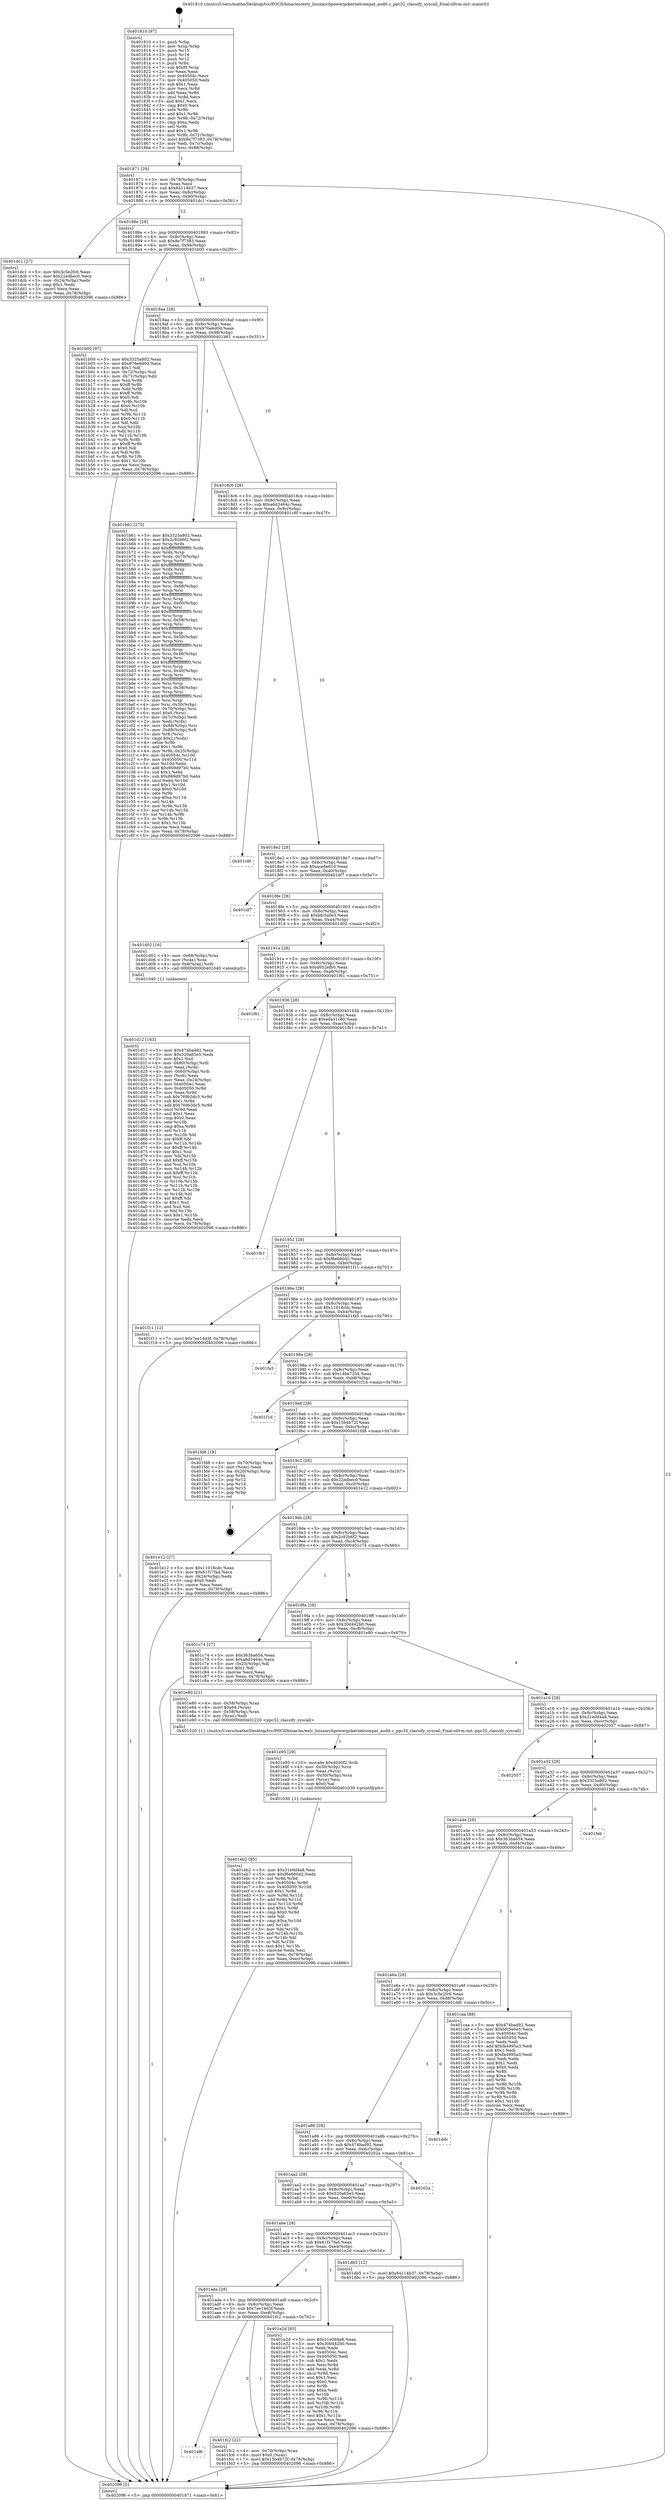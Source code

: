 digraph "0x401810" {
  label = "0x401810 (/mnt/c/Users/mathe/Desktop/tcc/POCII/binaries/extr_linuxarchpowerpckernelcompat_audit.c_ppc32_classify_syscall_Final-ollvm.out::main(0))"
  labelloc = "t"
  node[shape=record]

  Entry [label="",width=0.3,height=0.3,shape=circle,fillcolor=black,style=filled]
  "0x401871" [label="{
     0x401871 [29]\l
     | [instrs]\l
     &nbsp;&nbsp;0x401871 \<+3\>: mov -0x78(%rbp),%eax\l
     &nbsp;&nbsp;0x401874 \<+2\>: mov %eax,%ecx\l
     &nbsp;&nbsp;0x401876 \<+6\>: sub $0x84114b37,%ecx\l
     &nbsp;&nbsp;0x40187c \<+6\>: mov %eax,-0x8c(%rbp)\l
     &nbsp;&nbsp;0x401882 \<+6\>: mov %ecx,-0x90(%rbp)\l
     &nbsp;&nbsp;0x401888 \<+6\>: je 0000000000401dc1 \<main+0x5b1\>\l
  }"]
  "0x401dc1" [label="{
     0x401dc1 [27]\l
     | [instrs]\l
     &nbsp;&nbsp;0x401dc1 \<+5\>: mov $0x3c5e2fc6,%eax\l
     &nbsp;&nbsp;0x401dc6 \<+5\>: mov $0x22edbec0,%ecx\l
     &nbsp;&nbsp;0x401dcb \<+3\>: mov -0x24(%rbp),%edx\l
     &nbsp;&nbsp;0x401dce \<+3\>: cmp $0x1,%edx\l
     &nbsp;&nbsp;0x401dd1 \<+3\>: cmovl %ecx,%eax\l
     &nbsp;&nbsp;0x401dd4 \<+3\>: mov %eax,-0x78(%rbp)\l
     &nbsp;&nbsp;0x401dd7 \<+5\>: jmp 0000000000402096 \<main+0x886\>\l
  }"]
  "0x40188e" [label="{
     0x40188e [28]\l
     | [instrs]\l
     &nbsp;&nbsp;0x40188e \<+5\>: jmp 0000000000401893 \<main+0x83\>\l
     &nbsp;&nbsp;0x401893 \<+6\>: mov -0x8c(%rbp),%eax\l
     &nbsp;&nbsp;0x401899 \<+5\>: sub $0x8e7f7383,%eax\l
     &nbsp;&nbsp;0x40189e \<+6\>: mov %eax,-0x94(%rbp)\l
     &nbsp;&nbsp;0x4018a4 \<+6\>: je 0000000000401b00 \<main+0x2f0\>\l
  }"]
  Exit [label="",width=0.3,height=0.3,shape=circle,fillcolor=black,style=filled,peripheries=2]
  "0x401b00" [label="{
     0x401b00 [97]\l
     | [instrs]\l
     &nbsp;&nbsp;0x401b00 \<+5\>: mov $0x3325a802,%eax\l
     &nbsp;&nbsp;0x401b05 \<+5\>: mov $0x976e6d0d,%ecx\l
     &nbsp;&nbsp;0x401b0a \<+2\>: mov $0x1,%dl\l
     &nbsp;&nbsp;0x401b0c \<+4\>: mov -0x72(%rbp),%sil\l
     &nbsp;&nbsp;0x401b10 \<+4\>: mov -0x71(%rbp),%dil\l
     &nbsp;&nbsp;0x401b14 \<+3\>: mov %sil,%r8b\l
     &nbsp;&nbsp;0x401b17 \<+4\>: xor $0xff,%r8b\l
     &nbsp;&nbsp;0x401b1b \<+3\>: mov %dil,%r9b\l
     &nbsp;&nbsp;0x401b1e \<+4\>: xor $0xff,%r9b\l
     &nbsp;&nbsp;0x401b22 \<+3\>: xor $0x0,%dl\l
     &nbsp;&nbsp;0x401b25 \<+3\>: mov %r8b,%r10b\l
     &nbsp;&nbsp;0x401b28 \<+4\>: and $0x0,%r10b\l
     &nbsp;&nbsp;0x401b2c \<+3\>: and %dl,%sil\l
     &nbsp;&nbsp;0x401b2f \<+3\>: mov %r9b,%r11b\l
     &nbsp;&nbsp;0x401b32 \<+4\>: and $0x0,%r11b\l
     &nbsp;&nbsp;0x401b36 \<+3\>: and %dl,%dil\l
     &nbsp;&nbsp;0x401b39 \<+3\>: or %sil,%r10b\l
     &nbsp;&nbsp;0x401b3c \<+3\>: or %dil,%r11b\l
     &nbsp;&nbsp;0x401b3f \<+3\>: xor %r11b,%r10b\l
     &nbsp;&nbsp;0x401b42 \<+3\>: or %r9b,%r8b\l
     &nbsp;&nbsp;0x401b45 \<+4\>: xor $0xff,%r8b\l
     &nbsp;&nbsp;0x401b49 \<+3\>: or $0x0,%dl\l
     &nbsp;&nbsp;0x401b4c \<+3\>: and %dl,%r8b\l
     &nbsp;&nbsp;0x401b4f \<+3\>: or %r8b,%r10b\l
     &nbsp;&nbsp;0x401b52 \<+4\>: test $0x1,%r10b\l
     &nbsp;&nbsp;0x401b56 \<+3\>: cmovne %ecx,%eax\l
     &nbsp;&nbsp;0x401b59 \<+3\>: mov %eax,-0x78(%rbp)\l
     &nbsp;&nbsp;0x401b5c \<+5\>: jmp 0000000000402096 \<main+0x886\>\l
  }"]
  "0x4018aa" [label="{
     0x4018aa [28]\l
     | [instrs]\l
     &nbsp;&nbsp;0x4018aa \<+5\>: jmp 00000000004018af \<main+0x9f\>\l
     &nbsp;&nbsp;0x4018af \<+6\>: mov -0x8c(%rbp),%eax\l
     &nbsp;&nbsp;0x4018b5 \<+5\>: sub $0x976e6d0d,%eax\l
     &nbsp;&nbsp;0x4018ba \<+6\>: mov %eax,-0x98(%rbp)\l
     &nbsp;&nbsp;0x4018c0 \<+6\>: je 0000000000401b61 \<main+0x351\>\l
  }"]
  "0x402096" [label="{
     0x402096 [5]\l
     | [instrs]\l
     &nbsp;&nbsp;0x402096 \<+5\>: jmp 0000000000401871 \<main+0x61\>\l
  }"]
  "0x401810" [label="{
     0x401810 [97]\l
     | [instrs]\l
     &nbsp;&nbsp;0x401810 \<+1\>: push %rbp\l
     &nbsp;&nbsp;0x401811 \<+3\>: mov %rsp,%rbp\l
     &nbsp;&nbsp;0x401814 \<+2\>: push %r15\l
     &nbsp;&nbsp;0x401816 \<+2\>: push %r14\l
     &nbsp;&nbsp;0x401818 \<+2\>: push %r12\l
     &nbsp;&nbsp;0x40181a \<+1\>: push %rbx\l
     &nbsp;&nbsp;0x40181b \<+7\>: sub $0xf0,%rsp\l
     &nbsp;&nbsp;0x401822 \<+2\>: xor %eax,%eax\l
     &nbsp;&nbsp;0x401824 \<+7\>: mov 0x40504c,%ecx\l
     &nbsp;&nbsp;0x40182b \<+7\>: mov 0x405050,%edx\l
     &nbsp;&nbsp;0x401832 \<+3\>: sub $0x1,%eax\l
     &nbsp;&nbsp;0x401835 \<+3\>: mov %ecx,%r8d\l
     &nbsp;&nbsp;0x401838 \<+3\>: add %eax,%r8d\l
     &nbsp;&nbsp;0x40183b \<+4\>: imul %r8d,%ecx\l
     &nbsp;&nbsp;0x40183f \<+3\>: and $0x1,%ecx\l
     &nbsp;&nbsp;0x401842 \<+3\>: cmp $0x0,%ecx\l
     &nbsp;&nbsp;0x401845 \<+4\>: sete %r9b\l
     &nbsp;&nbsp;0x401849 \<+4\>: and $0x1,%r9b\l
     &nbsp;&nbsp;0x40184d \<+4\>: mov %r9b,-0x72(%rbp)\l
     &nbsp;&nbsp;0x401851 \<+3\>: cmp $0xa,%edx\l
     &nbsp;&nbsp;0x401854 \<+4\>: setl %r9b\l
     &nbsp;&nbsp;0x401858 \<+4\>: and $0x1,%r9b\l
     &nbsp;&nbsp;0x40185c \<+4\>: mov %r9b,-0x71(%rbp)\l
     &nbsp;&nbsp;0x401860 \<+7\>: movl $0x8e7f7383,-0x78(%rbp)\l
     &nbsp;&nbsp;0x401867 \<+3\>: mov %edi,-0x7c(%rbp)\l
     &nbsp;&nbsp;0x40186a \<+7\>: mov %rsi,-0x88(%rbp)\l
  }"]
  "0x401af6" [label="{
     0x401af6\l
  }", style=dashed]
  "0x401b61" [label="{
     0x401b61 [275]\l
     | [instrs]\l
     &nbsp;&nbsp;0x401b61 \<+5\>: mov $0x3325a802,%eax\l
     &nbsp;&nbsp;0x401b66 \<+5\>: mov $0x2c92b6f2,%ecx\l
     &nbsp;&nbsp;0x401b6b \<+3\>: mov %rsp,%rdx\l
     &nbsp;&nbsp;0x401b6e \<+4\>: add $0xfffffffffffffff0,%rdx\l
     &nbsp;&nbsp;0x401b72 \<+3\>: mov %rdx,%rsp\l
     &nbsp;&nbsp;0x401b75 \<+4\>: mov %rdx,-0x70(%rbp)\l
     &nbsp;&nbsp;0x401b79 \<+3\>: mov %rsp,%rdx\l
     &nbsp;&nbsp;0x401b7c \<+4\>: add $0xfffffffffffffff0,%rdx\l
     &nbsp;&nbsp;0x401b80 \<+3\>: mov %rdx,%rsp\l
     &nbsp;&nbsp;0x401b83 \<+3\>: mov %rsp,%rsi\l
     &nbsp;&nbsp;0x401b86 \<+4\>: add $0xfffffffffffffff0,%rsi\l
     &nbsp;&nbsp;0x401b8a \<+3\>: mov %rsi,%rsp\l
     &nbsp;&nbsp;0x401b8d \<+4\>: mov %rsi,-0x68(%rbp)\l
     &nbsp;&nbsp;0x401b91 \<+3\>: mov %rsp,%rsi\l
     &nbsp;&nbsp;0x401b94 \<+4\>: add $0xfffffffffffffff0,%rsi\l
     &nbsp;&nbsp;0x401b98 \<+3\>: mov %rsi,%rsp\l
     &nbsp;&nbsp;0x401b9b \<+4\>: mov %rsi,-0x60(%rbp)\l
     &nbsp;&nbsp;0x401b9f \<+3\>: mov %rsp,%rsi\l
     &nbsp;&nbsp;0x401ba2 \<+4\>: add $0xfffffffffffffff0,%rsi\l
     &nbsp;&nbsp;0x401ba6 \<+3\>: mov %rsi,%rsp\l
     &nbsp;&nbsp;0x401ba9 \<+4\>: mov %rsi,-0x58(%rbp)\l
     &nbsp;&nbsp;0x401bad \<+3\>: mov %rsp,%rsi\l
     &nbsp;&nbsp;0x401bb0 \<+4\>: add $0xfffffffffffffff0,%rsi\l
     &nbsp;&nbsp;0x401bb4 \<+3\>: mov %rsi,%rsp\l
     &nbsp;&nbsp;0x401bb7 \<+4\>: mov %rsi,-0x50(%rbp)\l
     &nbsp;&nbsp;0x401bbb \<+3\>: mov %rsp,%rsi\l
     &nbsp;&nbsp;0x401bbe \<+4\>: add $0xfffffffffffffff0,%rsi\l
     &nbsp;&nbsp;0x401bc2 \<+3\>: mov %rsi,%rsp\l
     &nbsp;&nbsp;0x401bc5 \<+4\>: mov %rsi,-0x48(%rbp)\l
     &nbsp;&nbsp;0x401bc9 \<+3\>: mov %rsp,%rsi\l
     &nbsp;&nbsp;0x401bcc \<+4\>: add $0xfffffffffffffff0,%rsi\l
     &nbsp;&nbsp;0x401bd0 \<+3\>: mov %rsi,%rsp\l
     &nbsp;&nbsp;0x401bd3 \<+4\>: mov %rsi,-0x40(%rbp)\l
     &nbsp;&nbsp;0x401bd7 \<+3\>: mov %rsp,%rsi\l
     &nbsp;&nbsp;0x401bda \<+4\>: add $0xfffffffffffffff0,%rsi\l
     &nbsp;&nbsp;0x401bde \<+3\>: mov %rsi,%rsp\l
     &nbsp;&nbsp;0x401be1 \<+4\>: mov %rsi,-0x38(%rbp)\l
     &nbsp;&nbsp;0x401be5 \<+3\>: mov %rsp,%rsi\l
     &nbsp;&nbsp;0x401be8 \<+4\>: add $0xfffffffffffffff0,%rsi\l
     &nbsp;&nbsp;0x401bec \<+3\>: mov %rsi,%rsp\l
     &nbsp;&nbsp;0x401bef \<+4\>: mov %rsi,-0x30(%rbp)\l
     &nbsp;&nbsp;0x401bf3 \<+4\>: mov -0x70(%rbp),%rsi\l
     &nbsp;&nbsp;0x401bf7 \<+6\>: movl $0x0,(%rsi)\l
     &nbsp;&nbsp;0x401bfd \<+3\>: mov -0x7c(%rbp),%edi\l
     &nbsp;&nbsp;0x401c00 \<+2\>: mov %edi,(%rdx)\l
     &nbsp;&nbsp;0x401c02 \<+4\>: mov -0x68(%rbp),%rsi\l
     &nbsp;&nbsp;0x401c06 \<+7\>: mov -0x88(%rbp),%r8\l
     &nbsp;&nbsp;0x401c0d \<+3\>: mov %r8,(%rsi)\l
     &nbsp;&nbsp;0x401c10 \<+3\>: cmpl $0x2,(%rdx)\l
     &nbsp;&nbsp;0x401c13 \<+4\>: setne %r9b\l
     &nbsp;&nbsp;0x401c17 \<+4\>: and $0x1,%r9b\l
     &nbsp;&nbsp;0x401c1b \<+4\>: mov %r9b,-0x25(%rbp)\l
     &nbsp;&nbsp;0x401c1f \<+8\>: mov 0x40504c,%r10d\l
     &nbsp;&nbsp;0x401c27 \<+8\>: mov 0x405050,%r11d\l
     &nbsp;&nbsp;0x401c2f \<+3\>: mov %r10d,%ebx\l
     &nbsp;&nbsp;0x401c32 \<+6\>: add $0x869d97b0,%ebx\l
     &nbsp;&nbsp;0x401c38 \<+3\>: sub $0x1,%ebx\l
     &nbsp;&nbsp;0x401c3b \<+6\>: sub $0x869d97b0,%ebx\l
     &nbsp;&nbsp;0x401c41 \<+4\>: imul %ebx,%r10d\l
     &nbsp;&nbsp;0x401c45 \<+4\>: and $0x1,%r10d\l
     &nbsp;&nbsp;0x401c49 \<+4\>: cmp $0x0,%r10d\l
     &nbsp;&nbsp;0x401c4d \<+4\>: sete %r9b\l
     &nbsp;&nbsp;0x401c51 \<+4\>: cmp $0xa,%r11d\l
     &nbsp;&nbsp;0x401c55 \<+4\>: setl %r14b\l
     &nbsp;&nbsp;0x401c59 \<+3\>: mov %r9b,%r15b\l
     &nbsp;&nbsp;0x401c5c \<+3\>: and %r14b,%r15b\l
     &nbsp;&nbsp;0x401c5f \<+3\>: xor %r14b,%r9b\l
     &nbsp;&nbsp;0x401c62 \<+3\>: or %r9b,%r15b\l
     &nbsp;&nbsp;0x401c65 \<+4\>: test $0x1,%r15b\l
     &nbsp;&nbsp;0x401c69 \<+3\>: cmovne %ecx,%eax\l
     &nbsp;&nbsp;0x401c6c \<+3\>: mov %eax,-0x78(%rbp)\l
     &nbsp;&nbsp;0x401c6f \<+5\>: jmp 0000000000402096 \<main+0x886\>\l
  }"]
  "0x4018c6" [label="{
     0x4018c6 [28]\l
     | [instrs]\l
     &nbsp;&nbsp;0x4018c6 \<+5\>: jmp 00000000004018cb \<main+0xbb\>\l
     &nbsp;&nbsp;0x4018cb \<+6\>: mov -0x8c(%rbp),%eax\l
     &nbsp;&nbsp;0x4018d1 \<+5\>: sub $0xa6d3464c,%eax\l
     &nbsp;&nbsp;0x4018d6 \<+6\>: mov %eax,-0x9c(%rbp)\l
     &nbsp;&nbsp;0x4018dc \<+6\>: je 0000000000401c8f \<main+0x47f\>\l
  }"]
  "0x401fc2" [label="{
     0x401fc2 [22]\l
     | [instrs]\l
     &nbsp;&nbsp;0x401fc2 \<+4\>: mov -0x70(%rbp),%rax\l
     &nbsp;&nbsp;0x401fc6 \<+6\>: movl $0x0,(%rax)\l
     &nbsp;&nbsp;0x401fcc \<+7\>: movl $0x15b4b72f,-0x78(%rbp)\l
     &nbsp;&nbsp;0x401fd3 \<+5\>: jmp 0000000000402096 \<main+0x886\>\l
  }"]
  "0x401eb2" [label="{
     0x401eb2 [95]\l
     | [instrs]\l
     &nbsp;&nbsp;0x401eb2 \<+5\>: mov $0x31e0d4a8,%esi\l
     &nbsp;&nbsp;0x401eb7 \<+5\>: mov $0xf6e66042,%edx\l
     &nbsp;&nbsp;0x401ebc \<+3\>: xor %r8d,%r8d\l
     &nbsp;&nbsp;0x401ebf \<+8\>: mov 0x40504c,%r9d\l
     &nbsp;&nbsp;0x401ec7 \<+8\>: mov 0x405050,%r10d\l
     &nbsp;&nbsp;0x401ecf \<+4\>: sub $0x1,%r8d\l
     &nbsp;&nbsp;0x401ed3 \<+3\>: mov %r9d,%r11d\l
     &nbsp;&nbsp;0x401ed6 \<+3\>: add %r8d,%r11d\l
     &nbsp;&nbsp;0x401ed9 \<+4\>: imul %r11d,%r9d\l
     &nbsp;&nbsp;0x401edd \<+4\>: and $0x1,%r9d\l
     &nbsp;&nbsp;0x401ee1 \<+4\>: cmp $0x0,%r9d\l
     &nbsp;&nbsp;0x401ee5 \<+3\>: sete %bl\l
     &nbsp;&nbsp;0x401ee8 \<+4\>: cmp $0xa,%r10d\l
     &nbsp;&nbsp;0x401eec \<+4\>: setl %r14b\l
     &nbsp;&nbsp;0x401ef0 \<+3\>: mov %bl,%r15b\l
     &nbsp;&nbsp;0x401ef3 \<+3\>: and %r14b,%r15b\l
     &nbsp;&nbsp;0x401ef6 \<+3\>: xor %r14b,%bl\l
     &nbsp;&nbsp;0x401ef9 \<+3\>: or %bl,%r15b\l
     &nbsp;&nbsp;0x401efc \<+4\>: test $0x1,%r15b\l
     &nbsp;&nbsp;0x401f00 \<+3\>: cmovne %edx,%esi\l
     &nbsp;&nbsp;0x401f03 \<+3\>: mov %esi,-0x78(%rbp)\l
     &nbsp;&nbsp;0x401f06 \<+6\>: mov %eax,-0xec(%rbp)\l
     &nbsp;&nbsp;0x401f0c \<+5\>: jmp 0000000000402096 \<main+0x886\>\l
  }"]
  "0x401c8f" [label="{
     0x401c8f\l
  }", style=dashed]
  "0x4018e2" [label="{
     0x4018e2 [28]\l
     | [instrs]\l
     &nbsp;&nbsp;0x4018e2 \<+5\>: jmp 00000000004018e7 \<main+0xd7\>\l
     &nbsp;&nbsp;0x4018e7 \<+6\>: mov -0x8c(%rbp),%eax\l
     &nbsp;&nbsp;0x4018ed \<+5\>: sub $0xace8e610,%eax\l
     &nbsp;&nbsp;0x4018f2 \<+6\>: mov %eax,-0xa0(%rbp)\l
     &nbsp;&nbsp;0x4018f8 \<+6\>: je 0000000000401df7 \<main+0x5e7\>\l
  }"]
  "0x401e95" [label="{
     0x401e95 [29]\l
     | [instrs]\l
     &nbsp;&nbsp;0x401e95 \<+10\>: movabs $0x4030f2,%rdi\l
     &nbsp;&nbsp;0x401e9f \<+4\>: mov -0x50(%rbp),%rcx\l
     &nbsp;&nbsp;0x401ea3 \<+2\>: mov %eax,(%rcx)\l
     &nbsp;&nbsp;0x401ea5 \<+4\>: mov -0x50(%rbp),%rcx\l
     &nbsp;&nbsp;0x401ea9 \<+2\>: mov (%rcx),%esi\l
     &nbsp;&nbsp;0x401eab \<+2\>: mov $0x0,%al\l
     &nbsp;&nbsp;0x401ead \<+5\>: call 0000000000401030 \<printf@plt\>\l
     | [calls]\l
     &nbsp;&nbsp;0x401030 \{1\} (unknown)\l
  }"]
  "0x401df7" [label="{
     0x401df7\l
  }", style=dashed]
  "0x4018fe" [label="{
     0x4018fe [28]\l
     | [instrs]\l
     &nbsp;&nbsp;0x4018fe \<+5\>: jmp 0000000000401903 \<main+0xf3\>\l
     &nbsp;&nbsp;0x401903 \<+6\>: mov -0x8c(%rbp),%eax\l
     &nbsp;&nbsp;0x401909 \<+5\>: sub $0xbfc5a0e5,%eax\l
     &nbsp;&nbsp;0x40190e \<+6\>: mov %eax,-0xa4(%rbp)\l
     &nbsp;&nbsp;0x401914 \<+6\>: je 0000000000401d02 \<main+0x4f2\>\l
  }"]
  "0x401ada" [label="{
     0x401ada [28]\l
     | [instrs]\l
     &nbsp;&nbsp;0x401ada \<+5\>: jmp 0000000000401adf \<main+0x2cf\>\l
     &nbsp;&nbsp;0x401adf \<+6\>: mov -0x8c(%rbp),%eax\l
     &nbsp;&nbsp;0x401ae5 \<+5\>: sub $0x7ee14d3f,%eax\l
     &nbsp;&nbsp;0x401aea \<+6\>: mov %eax,-0xe8(%rbp)\l
     &nbsp;&nbsp;0x401af0 \<+6\>: je 0000000000401fc2 \<main+0x7b2\>\l
  }"]
  "0x401d02" [label="{
     0x401d02 [16]\l
     | [instrs]\l
     &nbsp;&nbsp;0x401d02 \<+4\>: mov -0x68(%rbp),%rax\l
     &nbsp;&nbsp;0x401d06 \<+3\>: mov (%rax),%rax\l
     &nbsp;&nbsp;0x401d09 \<+4\>: mov 0x8(%rax),%rdi\l
     &nbsp;&nbsp;0x401d0d \<+5\>: call 0000000000401040 \<atoi@plt\>\l
     | [calls]\l
     &nbsp;&nbsp;0x401040 \{1\} (unknown)\l
  }"]
  "0x40191a" [label="{
     0x40191a [28]\l
     | [instrs]\l
     &nbsp;&nbsp;0x40191a \<+5\>: jmp 000000000040191f \<main+0x10f\>\l
     &nbsp;&nbsp;0x40191f \<+6\>: mov -0x8c(%rbp),%eax\l
     &nbsp;&nbsp;0x401925 \<+5\>: sub $0xd652efb0,%eax\l
     &nbsp;&nbsp;0x40192a \<+6\>: mov %eax,-0xa8(%rbp)\l
     &nbsp;&nbsp;0x401930 \<+6\>: je 0000000000401f61 \<main+0x751\>\l
  }"]
  "0x401e2d" [label="{
     0x401e2d [83]\l
     | [instrs]\l
     &nbsp;&nbsp;0x401e2d \<+5\>: mov $0x31e0d4a8,%eax\l
     &nbsp;&nbsp;0x401e32 \<+5\>: mov $0x30d442b0,%ecx\l
     &nbsp;&nbsp;0x401e37 \<+2\>: xor %edx,%edx\l
     &nbsp;&nbsp;0x401e39 \<+7\>: mov 0x40504c,%esi\l
     &nbsp;&nbsp;0x401e40 \<+7\>: mov 0x405050,%edi\l
     &nbsp;&nbsp;0x401e47 \<+3\>: sub $0x1,%edx\l
     &nbsp;&nbsp;0x401e4a \<+3\>: mov %esi,%r8d\l
     &nbsp;&nbsp;0x401e4d \<+3\>: add %edx,%r8d\l
     &nbsp;&nbsp;0x401e50 \<+4\>: imul %r8d,%esi\l
     &nbsp;&nbsp;0x401e54 \<+3\>: and $0x1,%esi\l
     &nbsp;&nbsp;0x401e57 \<+3\>: cmp $0x0,%esi\l
     &nbsp;&nbsp;0x401e5a \<+4\>: sete %r9b\l
     &nbsp;&nbsp;0x401e5e \<+3\>: cmp $0xa,%edi\l
     &nbsp;&nbsp;0x401e61 \<+4\>: setl %r10b\l
     &nbsp;&nbsp;0x401e65 \<+3\>: mov %r9b,%r11b\l
     &nbsp;&nbsp;0x401e68 \<+3\>: and %r10b,%r11b\l
     &nbsp;&nbsp;0x401e6b \<+3\>: xor %r10b,%r9b\l
     &nbsp;&nbsp;0x401e6e \<+3\>: or %r9b,%r11b\l
     &nbsp;&nbsp;0x401e71 \<+4\>: test $0x1,%r11b\l
     &nbsp;&nbsp;0x401e75 \<+3\>: cmovne %ecx,%eax\l
     &nbsp;&nbsp;0x401e78 \<+3\>: mov %eax,-0x78(%rbp)\l
     &nbsp;&nbsp;0x401e7b \<+5\>: jmp 0000000000402096 \<main+0x886\>\l
  }"]
  "0x401f61" [label="{
     0x401f61\l
  }", style=dashed]
  "0x401936" [label="{
     0x401936 [28]\l
     | [instrs]\l
     &nbsp;&nbsp;0x401936 \<+5\>: jmp 000000000040193b \<main+0x12b\>\l
     &nbsp;&nbsp;0x40193b \<+6\>: mov -0x8c(%rbp),%eax\l
     &nbsp;&nbsp;0x401941 \<+5\>: sub $0xe0a31c80,%eax\l
     &nbsp;&nbsp;0x401946 \<+6\>: mov %eax,-0xac(%rbp)\l
     &nbsp;&nbsp;0x40194c \<+6\>: je 0000000000401fb1 \<main+0x7a1\>\l
  }"]
  "0x401abe" [label="{
     0x401abe [28]\l
     | [instrs]\l
     &nbsp;&nbsp;0x401abe \<+5\>: jmp 0000000000401ac3 \<main+0x2b3\>\l
     &nbsp;&nbsp;0x401ac3 \<+6\>: mov -0x8c(%rbp),%eax\l
     &nbsp;&nbsp;0x401ac9 \<+5\>: sub $0x61f17fad,%eax\l
     &nbsp;&nbsp;0x401ace \<+6\>: mov %eax,-0xe4(%rbp)\l
     &nbsp;&nbsp;0x401ad4 \<+6\>: je 0000000000401e2d \<main+0x61d\>\l
  }"]
  "0x401fb1" [label="{
     0x401fb1\l
  }", style=dashed]
  "0x401952" [label="{
     0x401952 [28]\l
     | [instrs]\l
     &nbsp;&nbsp;0x401952 \<+5\>: jmp 0000000000401957 \<main+0x147\>\l
     &nbsp;&nbsp;0x401957 \<+6\>: mov -0x8c(%rbp),%eax\l
     &nbsp;&nbsp;0x40195d \<+5\>: sub $0xf6e66042,%eax\l
     &nbsp;&nbsp;0x401962 \<+6\>: mov %eax,-0xb0(%rbp)\l
     &nbsp;&nbsp;0x401968 \<+6\>: je 0000000000401f11 \<main+0x701\>\l
  }"]
  "0x401db5" [label="{
     0x401db5 [12]\l
     | [instrs]\l
     &nbsp;&nbsp;0x401db5 \<+7\>: movl $0x84114b37,-0x78(%rbp)\l
     &nbsp;&nbsp;0x401dbc \<+5\>: jmp 0000000000402096 \<main+0x886\>\l
  }"]
  "0x401f11" [label="{
     0x401f11 [12]\l
     | [instrs]\l
     &nbsp;&nbsp;0x401f11 \<+7\>: movl $0x7ee14d3f,-0x78(%rbp)\l
     &nbsp;&nbsp;0x401f18 \<+5\>: jmp 0000000000402096 \<main+0x886\>\l
  }"]
  "0x40196e" [label="{
     0x40196e [28]\l
     | [instrs]\l
     &nbsp;&nbsp;0x40196e \<+5\>: jmp 0000000000401973 \<main+0x163\>\l
     &nbsp;&nbsp;0x401973 \<+6\>: mov -0x8c(%rbp),%eax\l
     &nbsp;&nbsp;0x401979 \<+5\>: sub $0x11018cdc,%eax\l
     &nbsp;&nbsp;0x40197e \<+6\>: mov %eax,-0xb4(%rbp)\l
     &nbsp;&nbsp;0x401984 \<+6\>: je 0000000000401fa5 \<main+0x795\>\l
  }"]
  "0x401aa2" [label="{
     0x401aa2 [28]\l
     | [instrs]\l
     &nbsp;&nbsp;0x401aa2 \<+5\>: jmp 0000000000401aa7 \<main+0x297\>\l
     &nbsp;&nbsp;0x401aa7 \<+6\>: mov -0x8c(%rbp),%eax\l
     &nbsp;&nbsp;0x401aad \<+5\>: sub $0x520a65e5,%eax\l
     &nbsp;&nbsp;0x401ab2 \<+6\>: mov %eax,-0xe0(%rbp)\l
     &nbsp;&nbsp;0x401ab8 \<+6\>: je 0000000000401db5 \<main+0x5a5\>\l
  }"]
  "0x401fa5" [label="{
     0x401fa5\l
  }", style=dashed]
  "0x40198a" [label="{
     0x40198a [28]\l
     | [instrs]\l
     &nbsp;&nbsp;0x40198a \<+5\>: jmp 000000000040198f \<main+0x17f\>\l
     &nbsp;&nbsp;0x40198f \<+6\>: mov -0x8c(%rbp),%eax\l
     &nbsp;&nbsp;0x401995 \<+5\>: sub $0x14be7254,%eax\l
     &nbsp;&nbsp;0x40199a \<+6\>: mov %eax,-0xb8(%rbp)\l
     &nbsp;&nbsp;0x4019a0 \<+6\>: je 0000000000401f1d \<main+0x70d\>\l
  }"]
  "0x40202a" [label="{
     0x40202a\l
  }", style=dashed]
  "0x401f1d" [label="{
     0x401f1d\l
  }", style=dashed]
  "0x4019a6" [label="{
     0x4019a6 [28]\l
     | [instrs]\l
     &nbsp;&nbsp;0x4019a6 \<+5\>: jmp 00000000004019ab \<main+0x19b\>\l
     &nbsp;&nbsp;0x4019ab \<+6\>: mov -0x8c(%rbp),%eax\l
     &nbsp;&nbsp;0x4019b1 \<+5\>: sub $0x15b4b72f,%eax\l
     &nbsp;&nbsp;0x4019b6 \<+6\>: mov %eax,-0xbc(%rbp)\l
     &nbsp;&nbsp;0x4019bc \<+6\>: je 0000000000401fd8 \<main+0x7c8\>\l
  }"]
  "0x401a86" [label="{
     0x401a86 [28]\l
     | [instrs]\l
     &nbsp;&nbsp;0x401a86 \<+5\>: jmp 0000000000401a8b \<main+0x27b\>\l
     &nbsp;&nbsp;0x401a8b \<+6\>: mov -0x8c(%rbp),%eax\l
     &nbsp;&nbsp;0x401a91 \<+5\>: sub $0x474bad92,%eax\l
     &nbsp;&nbsp;0x401a96 \<+6\>: mov %eax,-0xdc(%rbp)\l
     &nbsp;&nbsp;0x401a9c \<+6\>: je 000000000040202a \<main+0x81a\>\l
  }"]
  "0x401fd8" [label="{
     0x401fd8 [19]\l
     | [instrs]\l
     &nbsp;&nbsp;0x401fd8 \<+4\>: mov -0x70(%rbp),%rax\l
     &nbsp;&nbsp;0x401fdc \<+2\>: mov (%rax),%eax\l
     &nbsp;&nbsp;0x401fde \<+4\>: lea -0x20(%rbp),%rsp\l
     &nbsp;&nbsp;0x401fe2 \<+1\>: pop %rbx\l
     &nbsp;&nbsp;0x401fe3 \<+2\>: pop %r12\l
     &nbsp;&nbsp;0x401fe5 \<+2\>: pop %r14\l
     &nbsp;&nbsp;0x401fe7 \<+2\>: pop %r15\l
     &nbsp;&nbsp;0x401fe9 \<+1\>: pop %rbp\l
     &nbsp;&nbsp;0x401fea \<+1\>: ret\l
  }"]
  "0x4019c2" [label="{
     0x4019c2 [28]\l
     | [instrs]\l
     &nbsp;&nbsp;0x4019c2 \<+5\>: jmp 00000000004019c7 \<main+0x1b7\>\l
     &nbsp;&nbsp;0x4019c7 \<+6\>: mov -0x8c(%rbp),%eax\l
     &nbsp;&nbsp;0x4019cd \<+5\>: sub $0x22edbec0,%eax\l
     &nbsp;&nbsp;0x4019d2 \<+6\>: mov %eax,-0xc0(%rbp)\l
     &nbsp;&nbsp;0x4019d8 \<+6\>: je 0000000000401e12 \<main+0x602\>\l
  }"]
  "0x401ddc" [label="{
     0x401ddc\l
  }", style=dashed]
  "0x401e12" [label="{
     0x401e12 [27]\l
     | [instrs]\l
     &nbsp;&nbsp;0x401e12 \<+5\>: mov $0x11018cdc,%eax\l
     &nbsp;&nbsp;0x401e17 \<+5\>: mov $0x61f17fad,%ecx\l
     &nbsp;&nbsp;0x401e1c \<+3\>: mov -0x24(%rbp),%edx\l
     &nbsp;&nbsp;0x401e1f \<+3\>: cmp $0x0,%edx\l
     &nbsp;&nbsp;0x401e22 \<+3\>: cmove %ecx,%eax\l
     &nbsp;&nbsp;0x401e25 \<+3\>: mov %eax,-0x78(%rbp)\l
     &nbsp;&nbsp;0x401e28 \<+5\>: jmp 0000000000402096 \<main+0x886\>\l
  }"]
  "0x4019de" [label="{
     0x4019de [28]\l
     | [instrs]\l
     &nbsp;&nbsp;0x4019de \<+5\>: jmp 00000000004019e3 \<main+0x1d3\>\l
     &nbsp;&nbsp;0x4019e3 \<+6\>: mov -0x8c(%rbp),%eax\l
     &nbsp;&nbsp;0x4019e9 \<+5\>: sub $0x2c92b6f2,%eax\l
     &nbsp;&nbsp;0x4019ee \<+6\>: mov %eax,-0xc4(%rbp)\l
     &nbsp;&nbsp;0x4019f4 \<+6\>: je 0000000000401c74 \<main+0x464\>\l
  }"]
  "0x401d12" [label="{
     0x401d12 [163]\l
     | [instrs]\l
     &nbsp;&nbsp;0x401d12 \<+5\>: mov $0x474bad92,%ecx\l
     &nbsp;&nbsp;0x401d17 \<+5\>: mov $0x520a65e5,%edx\l
     &nbsp;&nbsp;0x401d1c \<+3\>: mov $0x1,%sil\l
     &nbsp;&nbsp;0x401d1f \<+4\>: mov -0x60(%rbp),%rdi\l
     &nbsp;&nbsp;0x401d23 \<+2\>: mov %eax,(%rdi)\l
     &nbsp;&nbsp;0x401d25 \<+4\>: mov -0x60(%rbp),%rdi\l
     &nbsp;&nbsp;0x401d29 \<+2\>: mov (%rdi),%eax\l
     &nbsp;&nbsp;0x401d2b \<+3\>: mov %eax,-0x24(%rbp)\l
     &nbsp;&nbsp;0x401d2e \<+7\>: mov 0x40504c,%eax\l
     &nbsp;&nbsp;0x401d35 \<+8\>: mov 0x405050,%r8d\l
     &nbsp;&nbsp;0x401d3d \<+3\>: mov %eax,%r9d\l
     &nbsp;&nbsp;0x401d40 \<+7\>: sub $0x769b3dc5,%r9d\l
     &nbsp;&nbsp;0x401d47 \<+4\>: sub $0x1,%r9d\l
     &nbsp;&nbsp;0x401d4b \<+7\>: add $0x769b3dc5,%r9d\l
     &nbsp;&nbsp;0x401d52 \<+4\>: imul %r9d,%eax\l
     &nbsp;&nbsp;0x401d56 \<+3\>: and $0x1,%eax\l
     &nbsp;&nbsp;0x401d59 \<+3\>: cmp $0x0,%eax\l
     &nbsp;&nbsp;0x401d5c \<+4\>: sete %r10b\l
     &nbsp;&nbsp;0x401d60 \<+4\>: cmp $0xa,%r8d\l
     &nbsp;&nbsp;0x401d64 \<+4\>: setl %r11b\l
     &nbsp;&nbsp;0x401d68 \<+3\>: mov %r10b,%bl\l
     &nbsp;&nbsp;0x401d6b \<+3\>: xor $0xff,%bl\l
     &nbsp;&nbsp;0x401d6e \<+3\>: mov %r11b,%r14b\l
     &nbsp;&nbsp;0x401d71 \<+4\>: xor $0xff,%r14b\l
     &nbsp;&nbsp;0x401d75 \<+4\>: xor $0x1,%sil\l
     &nbsp;&nbsp;0x401d79 \<+3\>: mov %bl,%r15b\l
     &nbsp;&nbsp;0x401d7c \<+4\>: and $0xff,%r15b\l
     &nbsp;&nbsp;0x401d80 \<+3\>: and %sil,%r10b\l
     &nbsp;&nbsp;0x401d83 \<+3\>: mov %r14b,%r12b\l
     &nbsp;&nbsp;0x401d86 \<+4\>: and $0xff,%r12b\l
     &nbsp;&nbsp;0x401d8a \<+3\>: and %sil,%r11b\l
     &nbsp;&nbsp;0x401d8d \<+3\>: or %r10b,%r15b\l
     &nbsp;&nbsp;0x401d90 \<+3\>: or %r11b,%r12b\l
     &nbsp;&nbsp;0x401d93 \<+3\>: xor %r12b,%r15b\l
     &nbsp;&nbsp;0x401d96 \<+3\>: or %r14b,%bl\l
     &nbsp;&nbsp;0x401d99 \<+3\>: xor $0xff,%bl\l
     &nbsp;&nbsp;0x401d9c \<+4\>: or $0x1,%sil\l
     &nbsp;&nbsp;0x401da0 \<+3\>: and %sil,%bl\l
     &nbsp;&nbsp;0x401da3 \<+3\>: or %bl,%r15b\l
     &nbsp;&nbsp;0x401da6 \<+4\>: test $0x1,%r15b\l
     &nbsp;&nbsp;0x401daa \<+3\>: cmovne %edx,%ecx\l
     &nbsp;&nbsp;0x401dad \<+3\>: mov %ecx,-0x78(%rbp)\l
     &nbsp;&nbsp;0x401db0 \<+5\>: jmp 0000000000402096 \<main+0x886\>\l
  }"]
  "0x401c74" [label="{
     0x401c74 [27]\l
     | [instrs]\l
     &nbsp;&nbsp;0x401c74 \<+5\>: mov $0x363ba654,%eax\l
     &nbsp;&nbsp;0x401c79 \<+5\>: mov $0xa6d3464c,%ecx\l
     &nbsp;&nbsp;0x401c7e \<+3\>: mov -0x25(%rbp),%dl\l
     &nbsp;&nbsp;0x401c81 \<+3\>: test $0x1,%dl\l
     &nbsp;&nbsp;0x401c84 \<+3\>: cmovne %ecx,%eax\l
     &nbsp;&nbsp;0x401c87 \<+3\>: mov %eax,-0x78(%rbp)\l
     &nbsp;&nbsp;0x401c8a \<+5\>: jmp 0000000000402096 \<main+0x886\>\l
  }"]
  "0x4019fa" [label="{
     0x4019fa [28]\l
     | [instrs]\l
     &nbsp;&nbsp;0x4019fa \<+5\>: jmp 00000000004019ff \<main+0x1ef\>\l
     &nbsp;&nbsp;0x4019ff \<+6\>: mov -0x8c(%rbp),%eax\l
     &nbsp;&nbsp;0x401a05 \<+5\>: sub $0x30d442b0,%eax\l
     &nbsp;&nbsp;0x401a0a \<+6\>: mov %eax,-0xc8(%rbp)\l
     &nbsp;&nbsp;0x401a10 \<+6\>: je 0000000000401e80 \<main+0x670\>\l
  }"]
  "0x401a6a" [label="{
     0x401a6a [28]\l
     | [instrs]\l
     &nbsp;&nbsp;0x401a6a \<+5\>: jmp 0000000000401a6f \<main+0x25f\>\l
     &nbsp;&nbsp;0x401a6f \<+6\>: mov -0x8c(%rbp),%eax\l
     &nbsp;&nbsp;0x401a75 \<+5\>: sub $0x3c5e2fc6,%eax\l
     &nbsp;&nbsp;0x401a7a \<+6\>: mov %eax,-0xd8(%rbp)\l
     &nbsp;&nbsp;0x401a80 \<+6\>: je 0000000000401ddc \<main+0x5cc\>\l
  }"]
  "0x401e80" [label="{
     0x401e80 [21]\l
     | [instrs]\l
     &nbsp;&nbsp;0x401e80 \<+4\>: mov -0x58(%rbp),%rax\l
     &nbsp;&nbsp;0x401e84 \<+6\>: movl $0x64,(%rax)\l
     &nbsp;&nbsp;0x401e8a \<+4\>: mov -0x58(%rbp),%rax\l
     &nbsp;&nbsp;0x401e8e \<+2\>: mov (%rax),%edi\l
     &nbsp;&nbsp;0x401e90 \<+5\>: call 0000000000401220 \<ppc32_classify_syscall\>\l
     | [calls]\l
     &nbsp;&nbsp;0x401220 \{1\} (/mnt/c/Users/mathe/Desktop/tcc/POCII/binaries/extr_linuxarchpowerpckernelcompat_audit.c_ppc32_classify_syscall_Final-ollvm.out::ppc32_classify_syscall)\l
  }"]
  "0x401a16" [label="{
     0x401a16 [28]\l
     | [instrs]\l
     &nbsp;&nbsp;0x401a16 \<+5\>: jmp 0000000000401a1b \<main+0x20b\>\l
     &nbsp;&nbsp;0x401a1b \<+6\>: mov -0x8c(%rbp),%eax\l
     &nbsp;&nbsp;0x401a21 \<+5\>: sub $0x31e0d4a8,%eax\l
     &nbsp;&nbsp;0x401a26 \<+6\>: mov %eax,-0xcc(%rbp)\l
     &nbsp;&nbsp;0x401a2c \<+6\>: je 0000000000402057 \<main+0x847\>\l
  }"]
  "0x401caa" [label="{
     0x401caa [88]\l
     | [instrs]\l
     &nbsp;&nbsp;0x401caa \<+5\>: mov $0x474bad92,%eax\l
     &nbsp;&nbsp;0x401caf \<+5\>: mov $0xbfc5a0e5,%ecx\l
     &nbsp;&nbsp;0x401cb4 \<+7\>: mov 0x40504c,%edx\l
     &nbsp;&nbsp;0x401cbb \<+7\>: mov 0x405050,%esi\l
     &nbsp;&nbsp;0x401cc2 \<+2\>: mov %edx,%edi\l
     &nbsp;&nbsp;0x401cc4 \<+6\>: add $0xfa4995a3,%edi\l
     &nbsp;&nbsp;0x401cca \<+3\>: sub $0x1,%edi\l
     &nbsp;&nbsp;0x401ccd \<+6\>: sub $0xfa4995a3,%edi\l
     &nbsp;&nbsp;0x401cd3 \<+3\>: imul %edi,%edx\l
     &nbsp;&nbsp;0x401cd6 \<+3\>: and $0x1,%edx\l
     &nbsp;&nbsp;0x401cd9 \<+3\>: cmp $0x0,%edx\l
     &nbsp;&nbsp;0x401cdc \<+4\>: sete %r8b\l
     &nbsp;&nbsp;0x401ce0 \<+3\>: cmp $0xa,%esi\l
     &nbsp;&nbsp;0x401ce3 \<+4\>: setl %r9b\l
     &nbsp;&nbsp;0x401ce7 \<+3\>: mov %r8b,%r10b\l
     &nbsp;&nbsp;0x401cea \<+3\>: and %r9b,%r10b\l
     &nbsp;&nbsp;0x401ced \<+3\>: xor %r9b,%r8b\l
     &nbsp;&nbsp;0x401cf0 \<+3\>: or %r8b,%r10b\l
     &nbsp;&nbsp;0x401cf3 \<+4\>: test $0x1,%r10b\l
     &nbsp;&nbsp;0x401cf7 \<+3\>: cmovne %ecx,%eax\l
     &nbsp;&nbsp;0x401cfa \<+3\>: mov %eax,-0x78(%rbp)\l
     &nbsp;&nbsp;0x401cfd \<+5\>: jmp 0000000000402096 \<main+0x886\>\l
  }"]
  "0x402057" [label="{
     0x402057\l
  }", style=dashed]
  "0x401a32" [label="{
     0x401a32 [28]\l
     | [instrs]\l
     &nbsp;&nbsp;0x401a32 \<+5\>: jmp 0000000000401a37 \<main+0x227\>\l
     &nbsp;&nbsp;0x401a37 \<+6\>: mov -0x8c(%rbp),%eax\l
     &nbsp;&nbsp;0x401a3d \<+5\>: sub $0x3325a802,%eax\l
     &nbsp;&nbsp;0x401a42 \<+6\>: mov %eax,-0xd0(%rbp)\l
     &nbsp;&nbsp;0x401a48 \<+6\>: je 0000000000401feb \<main+0x7db\>\l
  }"]
  "0x401a4e" [label="{
     0x401a4e [28]\l
     | [instrs]\l
     &nbsp;&nbsp;0x401a4e \<+5\>: jmp 0000000000401a53 \<main+0x243\>\l
     &nbsp;&nbsp;0x401a53 \<+6\>: mov -0x8c(%rbp),%eax\l
     &nbsp;&nbsp;0x401a59 \<+5\>: sub $0x363ba654,%eax\l
     &nbsp;&nbsp;0x401a5e \<+6\>: mov %eax,-0xd4(%rbp)\l
     &nbsp;&nbsp;0x401a64 \<+6\>: je 0000000000401caa \<main+0x49a\>\l
  }"]
  "0x401feb" [label="{
     0x401feb\l
  }", style=dashed]
  Entry -> "0x401810" [label=" 1"]
  "0x401871" -> "0x401dc1" [label=" 1"]
  "0x401871" -> "0x40188e" [label=" 12"]
  "0x401fd8" -> Exit [label=" 1"]
  "0x40188e" -> "0x401b00" [label=" 1"]
  "0x40188e" -> "0x4018aa" [label=" 11"]
  "0x401b00" -> "0x402096" [label=" 1"]
  "0x401810" -> "0x401871" [label=" 1"]
  "0x402096" -> "0x401871" [label=" 12"]
  "0x401fc2" -> "0x402096" [label=" 1"]
  "0x4018aa" -> "0x401b61" [label=" 1"]
  "0x4018aa" -> "0x4018c6" [label=" 10"]
  "0x401ada" -> "0x401af6" [label=" 0"]
  "0x401b61" -> "0x402096" [label=" 1"]
  "0x401ada" -> "0x401fc2" [label=" 1"]
  "0x4018c6" -> "0x401c8f" [label=" 0"]
  "0x4018c6" -> "0x4018e2" [label=" 10"]
  "0x401f11" -> "0x402096" [label=" 1"]
  "0x4018e2" -> "0x401df7" [label=" 0"]
  "0x4018e2" -> "0x4018fe" [label=" 10"]
  "0x401eb2" -> "0x402096" [label=" 1"]
  "0x4018fe" -> "0x401d02" [label=" 1"]
  "0x4018fe" -> "0x40191a" [label=" 9"]
  "0x401e95" -> "0x401eb2" [label=" 1"]
  "0x40191a" -> "0x401f61" [label=" 0"]
  "0x40191a" -> "0x401936" [label=" 9"]
  "0x401e80" -> "0x401e95" [label=" 1"]
  "0x401936" -> "0x401fb1" [label=" 0"]
  "0x401936" -> "0x401952" [label=" 9"]
  "0x401abe" -> "0x401ada" [label=" 1"]
  "0x401952" -> "0x401f11" [label=" 1"]
  "0x401952" -> "0x40196e" [label=" 8"]
  "0x401abe" -> "0x401e2d" [label=" 1"]
  "0x40196e" -> "0x401fa5" [label=" 0"]
  "0x40196e" -> "0x40198a" [label=" 8"]
  "0x401e12" -> "0x402096" [label=" 1"]
  "0x40198a" -> "0x401f1d" [label=" 0"]
  "0x40198a" -> "0x4019a6" [label=" 8"]
  "0x401dc1" -> "0x402096" [label=" 1"]
  "0x4019a6" -> "0x401fd8" [label=" 1"]
  "0x4019a6" -> "0x4019c2" [label=" 7"]
  "0x401aa2" -> "0x401abe" [label=" 2"]
  "0x4019c2" -> "0x401e12" [label=" 1"]
  "0x4019c2" -> "0x4019de" [label=" 6"]
  "0x401aa2" -> "0x401db5" [label=" 1"]
  "0x4019de" -> "0x401c74" [label=" 1"]
  "0x4019de" -> "0x4019fa" [label=" 5"]
  "0x401c74" -> "0x402096" [label=" 1"]
  "0x401a86" -> "0x401aa2" [label=" 3"]
  "0x4019fa" -> "0x401e80" [label=" 1"]
  "0x4019fa" -> "0x401a16" [label=" 4"]
  "0x401a86" -> "0x40202a" [label=" 0"]
  "0x401a16" -> "0x402057" [label=" 0"]
  "0x401a16" -> "0x401a32" [label=" 4"]
  "0x401db5" -> "0x402096" [label=" 1"]
  "0x401a32" -> "0x401feb" [label=" 0"]
  "0x401a32" -> "0x401a4e" [label=" 4"]
  "0x401a6a" -> "0x401a86" [label=" 3"]
  "0x401a4e" -> "0x401caa" [label=" 1"]
  "0x401a4e" -> "0x401a6a" [label=" 3"]
  "0x401caa" -> "0x402096" [label=" 1"]
  "0x401d02" -> "0x401d12" [label=" 1"]
  "0x401d12" -> "0x402096" [label=" 1"]
  "0x401e2d" -> "0x402096" [label=" 1"]
  "0x401a6a" -> "0x401ddc" [label=" 0"]
}
